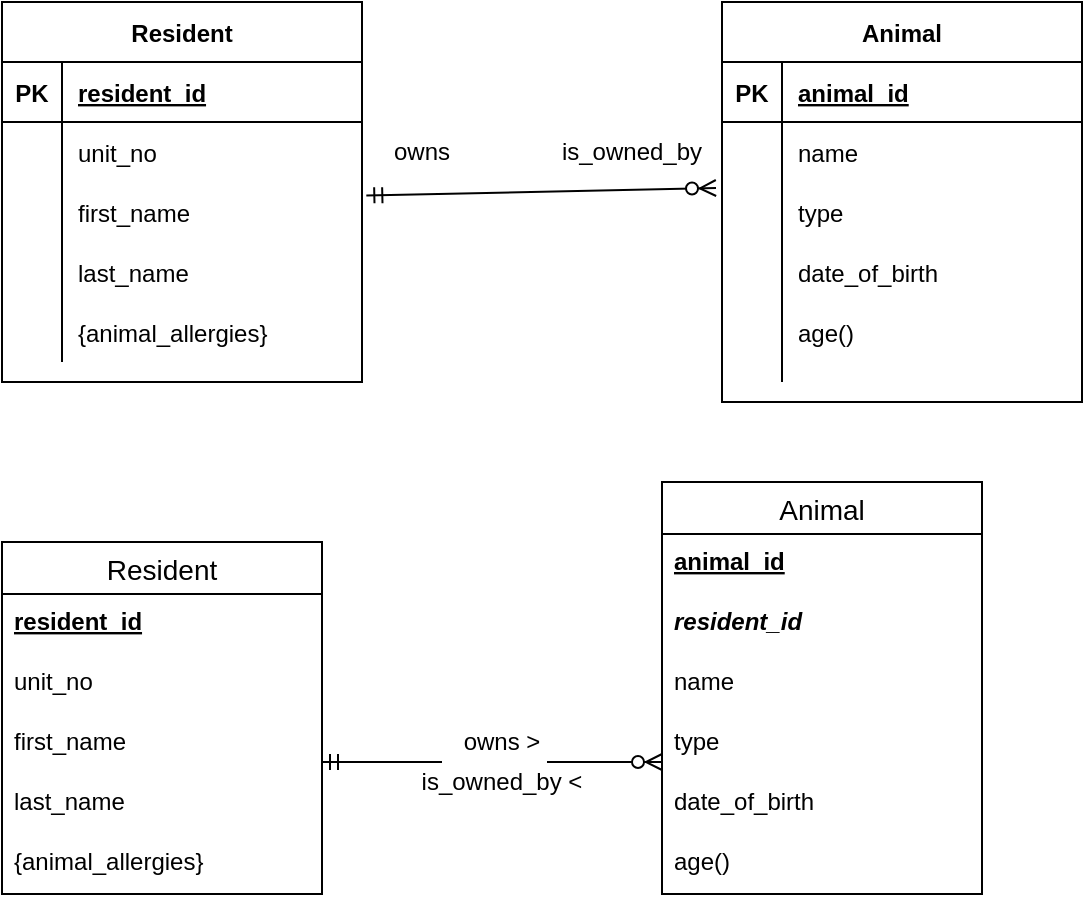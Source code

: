 <mxfile version="14.6.6" type="github">
  <diagram id="R2lEEEUBdFMjLlhIrx00" name="Page-1">
    <mxGraphModel dx="653" dy="369" grid="1" gridSize="10" guides="1" tooltips="1" connect="1" arrows="1" fold="1" page="1" pageScale="1" pageWidth="850" pageHeight="1100" math="0" shadow="0" extFonts="Permanent Marker^https://fonts.googleapis.com/css?family=Permanent+Marker">
      <root>
        <mxCell id="0" />
        <mxCell id="1" parent="0" />
        <mxCell id="n02JNGyOegxktcWf0wq8-32" value="" style="group" vertex="1" connectable="0" parent="1">
          <mxGeometry x="90" y="100" width="180" height="190" as="geometry" />
        </mxCell>
        <mxCell id="n02JNGyOegxktcWf0wq8-1" value="Resident" style="shape=table;startSize=30;container=1;collapsible=1;childLayout=tableLayout;fixedRows=1;rowLines=0;fontStyle=1;align=center;resizeLast=1;" vertex="1" parent="n02JNGyOegxktcWf0wq8-32">
          <mxGeometry width="180" height="190" as="geometry" />
        </mxCell>
        <mxCell id="n02JNGyOegxktcWf0wq8-2" value="" style="shape=partialRectangle;collapsible=0;dropTarget=0;pointerEvents=0;fillColor=none;top=0;left=0;bottom=1;right=0;points=[[0,0.5],[1,0.5]];portConstraint=eastwest;" vertex="1" parent="n02JNGyOegxktcWf0wq8-1">
          <mxGeometry y="30" width="180" height="30" as="geometry" />
        </mxCell>
        <mxCell id="n02JNGyOegxktcWf0wq8-3" value="PK" style="shape=partialRectangle;connectable=0;fillColor=none;top=0;left=0;bottom=0;right=0;fontStyle=1;overflow=hidden;" vertex="1" parent="n02JNGyOegxktcWf0wq8-2">
          <mxGeometry width="30" height="30" as="geometry" />
        </mxCell>
        <mxCell id="n02JNGyOegxktcWf0wq8-4" value="resident_id" style="shape=partialRectangle;connectable=0;fillColor=none;top=0;left=0;bottom=0;right=0;align=left;spacingLeft=6;fontStyle=5;overflow=hidden;" vertex="1" parent="n02JNGyOegxktcWf0wq8-2">
          <mxGeometry x="30" width="150" height="30" as="geometry" />
        </mxCell>
        <mxCell id="n02JNGyOegxktcWf0wq8-5" value="" style="shape=partialRectangle;collapsible=0;dropTarget=0;pointerEvents=0;fillColor=none;top=0;left=0;bottom=0;right=0;points=[[0,0.5],[1,0.5]];portConstraint=eastwest;" vertex="1" parent="n02JNGyOegxktcWf0wq8-1">
          <mxGeometry y="60" width="180" height="30" as="geometry" />
        </mxCell>
        <mxCell id="n02JNGyOegxktcWf0wq8-6" value="" style="shape=partialRectangle;connectable=0;fillColor=none;top=0;left=0;bottom=0;right=0;editable=1;overflow=hidden;" vertex="1" parent="n02JNGyOegxktcWf0wq8-5">
          <mxGeometry width="30" height="30" as="geometry" />
        </mxCell>
        <mxCell id="n02JNGyOegxktcWf0wq8-7" value="unit_no" style="shape=partialRectangle;connectable=0;fillColor=none;top=0;left=0;bottom=0;right=0;align=left;spacingLeft=6;overflow=hidden;" vertex="1" parent="n02JNGyOegxktcWf0wq8-5">
          <mxGeometry x="30" width="150" height="30" as="geometry" />
        </mxCell>
        <mxCell id="n02JNGyOegxktcWf0wq8-8" value="" style="shape=partialRectangle;collapsible=0;dropTarget=0;pointerEvents=0;fillColor=none;top=0;left=0;bottom=0;right=0;points=[[0,0.5],[1,0.5]];portConstraint=eastwest;" vertex="1" parent="n02JNGyOegxktcWf0wq8-1">
          <mxGeometry y="90" width="180" height="30" as="geometry" />
        </mxCell>
        <mxCell id="n02JNGyOegxktcWf0wq8-9" value="" style="shape=partialRectangle;connectable=0;fillColor=none;top=0;left=0;bottom=0;right=0;editable=1;overflow=hidden;" vertex="1" parent="n02JNGyOegxktcWf0wq8-8">
          <mxGeometry width="30" height="30" as="geometry" />
        </mxCell>
        <mxCell id="n02JNGyOegxktcWf0wq8-10" value="first_name" style="shape=partialRectangle;connectable=0;fillColor=none;top=0;left=0;bottom=0;right=0;align=left;spacingLeft=6;overflow=hidden;" vertex="1" parent="n02JNGyOegxktcWf0wq8-8">
          <mxGeometry x="30" width="150" height="30" as="geometry" />
        </mxCell>
        <mxCell id="n02JNGyOegxktcWf0wq8-11" value="" style="shape=partialRectangle;collapsible=0;dropTarget=0;pointerEvents=0;fillColor=none;top=0;left=0;bottom=0;right=0;points=[[0,0.5],[1,0.5]];portConstraint=eastwest;" vertex="1" parent="n02JNGyOegxktcWf0wq8-1">
          <mxGeometry y="120" width="180" height="60" as="geometry" />
        </mxCell>
        <mxCell id="n02JNGyOegxktcWf0wq8-12" value="" style="shape=partialRectangle;connectable=0;fillColor=none;top=0;left=0;bottom=0;right=0;editable=1;overflow=hidden;" vertex="1" parent="n02JNGyOegxktcWf0wq8-11">
          <mxGeometry width="30" height="60" as="geometry" />
        </mxCell>
        <mxCell id="n02JNGyOegxktcWf0wq8-13" value="" style="shape=partialRectangle;connectable=0;fillColor=none;top=0;left=0;bottom=0;right=0;align=left;spacingLeft=6;overflow=hidden;" vertex="1" parent="n02JNGyOegxktcWf0wq8-11">
          <mxGeometry x="30" width="150" height="60" as="geometry" />
        </mxCell>
        <mxCell id="n02JNGyOegxktcWf0wq8-15" value="last_name" style="shape=partialRectangle;connectable=0;fillColor=none;top=0;left=0;bottom=0;right=0;align=left;spacingLeft=6;overflow=hidden;" vertex="1" parent="n02JNGyOegxktcWf0wq8-32">
          <mxGeometry x="30" y="120" width="150" height="30" as="geometry" />
        </mxCell>
        <mxCell id="n02JNGyOegxktcWf0wq8-16" value="{animal_allergies}" style="shape=partialRectangle;connectable=0;fillColor=none;top=0;left=0;bottom=0;right=0;align=left;spacingLeft=6;overflow=hidden;" vertex="1" parent="n02JNGyOegxktcWf0wq8-32">
          <mxGeometry x="30" y="150" width="150" height="30" as="geometry" />
        </mxCell>
        <mxCell id="n02JNGyOegxktcWf0wq8-33" value="" style="group" vertex="1" connectable="0" parent="1">
          <mxGeometry x="450" y="100" width="180" height="200" as="geometry" />
        </mxCell>
        <mxCell id="n02JNGyOegxktcWf0wq8-17" value="Animal" style="shape=table;startSize=30;container=1;collapsible=1;childLayout=tableLayout;fixedRows=1;rowLines=0;fontStyle=1;align=center;resizeLast=1;" vertex="1" parent="n02JNGyOegxktcWf0wq8-33">
          <mxGeometry width="180" height="200" as="geometry" />
        </mxCell>
        <mxCell id="n02JNGyOegxktcWf0wq8-18" value="" style="shape=partialRectangle;collapsible=0;dropTarget=0;pointerEvents=0;fillColor=none;top=0;left=0;bottom=1;right=0;points=[[0,0.5],[1,0.5]];portConstraint=eastwest;" vertex="1" parent="n02JNGyOegxktcWf0wq8-17">
          <mxGeometry y="30" width="180" height="30" as="geometry" />
        </mxCell>
        <mxCell id="n02JNGyOegxktcWf0wq8-19" value="PK" style="shape=partialRectangle;connectable=0;fillColor=none;top=0;left=0;bottom=0;right=0;fontStyle=1;overflow=hidden;" vertex="1" parent="n02JNGyOegxktcWf0wq8-18">
          <mxGeometry width="30" height="30" as="geometry" />
        </mxCell>
        <mxCell id="n02JNGyOegxktcWf0wq8-20" value="animal_id" style="shape=partialRectangle;connectable=0;fillColor=none;top=0;left=0;bottom=0;right=0;align=left;spacingLeft=6;fontStyle=5;overflow=hidden;" vertex="1" parent="n02JNGyOegxktcWf0wq8-18">
          <mxGeometry x="30" width="150" height="30" as="geometry" />
        </mxCell>
        <mxCell id="n02JNGyOegxktcWf0wq8-21" value="" style="shape=partialRectangle;collapsible=0;dropTarget=0;pointerEvents=0;fillColor=none;top=0;left=0;bottom=0;right=0;points=[[0,0.5],[1,0.5]];portConstraint=eastwest;" vertex="1" parent="n02JNGyOegxktcWf0wq8-17">
          <mxGeometry y="60" width="180" height="30" as="geometry" />
        </mxCell>
        <mxCell id="n02JNGyOegxktcWf0wq8-22" value="" style="shape=partialRectangle;connectable=0;fillColor=none;top=0;left=0;bottom=0;right=0;editable=1;overflow=hidden;" vertex="1" parent="n02JNGyOegxktcWf0wq8-21">
          <mxGeometry width="30" height="30" as="geometry" />
        </mxCell>
        <mxCell id="n02JNGyOegxktcWf0wq8-23" value="name" style="shape=partialRectangle;connectable=0;fillColor=none;top=0;left=0;bottom=0;right=0;align=left;spacingLeft=6;overflow=hidden;" vertex="1" parent="n02JNGyOegxktcWf0wq8-21">
          <mxGeometry x="30" width="150" height="30" as="geometry" />
        </mxCell>
        <mxCell id="n02JNGyOegxktcWf0wq8-24" value="" style="shape=partialRectangle;collapsible=0;dropTarget=0;pointerEvents=0;fillColor=none;top=0;left=0;bottom=0;right=0;points=[[0,0.5],[1,0.5]];portConstraint=eastwest;" vertex="1" parent="n02JNGyOegxktcWf0wq8-17">
          <mxGeometry y="90" width="180" height="30" as="geometry" />
        </mxCell>
        <mxCell id="n02JNGyOegxktcWf0wq8-25" value="" style="shape=partialRectangle;connectable=0;fillColor=none;top=0;left=0;bottom=0;right=0;editable=1;overflow=hidden;" vertex="1" parent="n02JNGyOegxktcWf0wq8-24">
          <mxGeometry width="30" height="30" as="geometry" />
        </mxCell>
        <mxCell id="n02JNGyOegxktcWf0wq8-26" value="type" style="shape=partialRectangle;connectable=0;fillColor=none;top=0;left=0;bottom=0;right=0;align=left;spacingLeft=6;overflow=hidden;" vertex="1" parent="n02JNGyOegxktcWf0wq8-24">
          <mxGeometry x="30" width="150" height="30" as="geometry" />
        </mxCell>
        <mxCell id="n02JNGyOegxktcWf0wq8-27" value="" style="shape=partialRectangle;collapsible=0;dropTarget=0;pointerEvents=0;fillColor=none;top=0;left=0;bottom=0;right=0;points=[[0,0.5],[1,0.5]];portConstraint=eastwest;" vertex="1" parent="n02JNGyOegxktcWf0wq8-17">
          <mxGeometry y="120" width="180" height="70" as="geometry" />
        </mxCell>
        <mxCell id="n02JNGyOegxktcWf0wq8-28" value="" style="shape=partialRectangle;connectable=0;fillColor=none;top=0;left=0;bottom=0;right=0;editable=1;overflow=hidden;" vertex="1" parent="n02JNGyOegxktcWf0wq8-27">
          <mxGeometry width="30" height="70" as="geometry" />
        </mxCell>
        <mxCell id="n02JNGyOegxktcWf0wq8-29" value="" style="shape=partialRectangle;connectable=0;fillColor=none;top=0;left=0;bottom=0;right=0;align=left;spacingLeft=6;overflow=hidden;" vertex="1" parent="n02JNGyOegxktcWf0wq8-27">
          <mxGeometry x="30" width="150" height="70" as="geometry" />
        </mxCell>
        <mxCell id="n02JNGyOegxktcWf0wq8-30" value="date_of_birth" style="shape=partialRectangle;connectable=0;fillColor=none;top=0;left=0;bottom=0;right=0;align=left;spacingLeft=6;overflow=hidden;" vertex="1" parent="n02JNGyOegxktcWf0wq8-33">
          <mxGeometry x="30" y="120" width="150" height="30" as="geometry" />
        </mxCell>
        <mxCell id="n02JNGyOegxktcWf0wq8-31" value="age()" style="shape=partialRectangle;connectable=0;fillColor=none;top=0;left=0;bottom=0;right=0;align=left;spacingLeft=6;overflow=hidden;" vertex="1" parent="n02JNGyOegxktcWf0wq8-33">
          <mxGeometry x="30" y="150" width="150" height="30" as="geometry" />
        </mxCell>
        <mxCell id="n02JNGyOegxktcWf0wq8-34" value="" style="endArrow=ERzeroToMany;html=1;exitX=1.012;exitY=0.225;exitDx=0;exitDy=0;exitPerimeter=0;endFill=1;startArrow=ERmandOne;startFill=0;" edge="1" parent="1" source="n02JNGyOegxktcWf0wq8-8">
          <mxGeometry width="50" height="50" relative="1" as="geometry">
            <mxPoint x="280" y="199" as="sourcePoint" />
            <mxPoint x="447" y="193" as="targetPoint" />
          </mxGeometry>
        </mxCell>
        <mxCell id="n02JNGyOegxktcWf0wq8-35" value="owns" style="text;html=1;strokeColor=none;fillColor=none;align=center;verticalAlign=middle;whiteSpace=wrap;rounded=0;" vertex="1" parent="1">
          <mxGeometry x="280" y="165" width="40" height="20" as="geometry" />
        </mxCell>
        <mxCell id="n02JNGyOegxktcWf0wq8-36" value="is_owned_by" style="text;html=1;strokeColor=none;fillColor=none;align=center;verticalAlign=middle;whiteSpace=wrap;rounded=0;" vertex="1" parent="1">
          <mxGeometry x="385" y="165" width="40" height="20" as="geometry" />
        </mxCell>
        <mxCell id="n02JNGyOegxktcWf0wq8-37" value="Resident" style="swimlane;fontStyle=0;childLayout=stackLayout;horizontal=1;startSize=26;horizontalStack=0;resizeParent=1;resizeParentMax=0;resizeLast=0;collapsible=1;marginBottom=0;align=center;fontSize=14;" vertex="1" parent="1">
          <mxGeometry x="90" y="370" width="160" height="176" as="geometry" />
        </mxCell>
        <mxCell id="n02JNGyOegxktcWf0wq8-38" value="resident_id" style="text;strokeColor=none;fillColor=none;spacingLeft=4;spacingRight=4;overflow=hidden;rotatable=0;points=[[0,0.5],[1,0.5]];portConstraint=eastwest;fontSize=12;fontStyle=5" vertex="1" parent="n02JNGyOegxktcWf0wq8-37">
          <mxGeometry y="26" width="160" height="30" as="geometry" />
        </mxCell>
        <mxCell id="n02JNGyOegxktcWf0wq8-41" value="unit_no" style="text;strokeColor=none;fillColor=none;spacingLeft=4;spacingRight=4;overflow=hidden;rotatable=0;points=[[0,0.5],[1,0.5]];portConstraint=eastwest;fontSize=12;" vertex="1" parent="n02JNGyOegxktcWf0wq8-37">
          <mxGeometry y="56" width="160" height="30" as="geometry" />
        </mxCell>
        <mxCell id="n02JNGyOegxktcWf0wq8-39" value="first_name" style="text;strokeColor=none;fillColor=none;spacingLeft=4;spacingRight=4;overflow=hidden;rotatable=0;points=[[0,0.5],[1,0.5]];portConstraint=eastwest;fontSize=12;" vertex="1" parent="n02JNGyOegxktcWf0wq8-37">
          <mxGeometry y="86" width="160" height="30" as="geometry" />
        </mxCell>
        <mxCell id="n02JNGyOegxktcWf0wq8-40" value="last_name" style="text;strokeColor=none;fillColor=none;spacingLeft=4;spacingRight=4;overflow=hidden;rotatable=0;points=[[0,0.5],[1,0.5]];portConstraint=eastwest;fontSize=12;" vertex="1" parent="n02JNGyOegxktcWf0wq8-37">
          <mxGeometry y="116" width="160" height="30" as="geometry" />
        </mxCell>
        <mxCell id="n02JNGyOegxktcWf0wq8-42" value="{animal_allergies}" style="text;strokeColor=none;fillColor=none;spacingLeft=4;spacingRight=4;overflow=hidden;rotatable=0;points=[[0,0.5],[1,0.5]];portConstraint=eastwest;fontSize=12;" vertex="1" parent="n02JNGyOegxktcWf0wq8-37">
          <mxGeometry y="146" width="160" height="30" as="geometry" />
        </mxCell>
        <mxCell id="n02JNGyOegxktcWf0wq8-44" value="Animal" style="swimlane;fontStyle=0;childLayout=stackLayout;horizontal=1;startSize=26;horizontalStack=0;resizeParent=1;resizeParentMax=0;resizeLast=0;collapsible=1;marginBottom=0;align=center;fontSize=14;" vertex="1" parent="1">
          <mxGeometry x="420" y="340" width="160" height="206" as="geometry" />
        </mxCell>
        <mxCell id="n02JNGyOegxktcWf0wq8-45" value="animal_id" style="text;strokeColor=none;fillColor=none;spacingLeft=4;spacingRight=4;overflow=hidden;rotatable=0;points=[[0,0.5],[1,0.5]];portConstraint=eastwest;fontSize=12;fontStyle=5" vertex="1" parent="n02JNGyOegxktcWf0wq8-44">
          <mxGeometry y="26" width="160" height="30" as="geometry" />
        </mxCell>
        <mxCell id="n02JNGyOegxktcWf0wq8-46" value="resident_id" style="text;strokeColor=none;fillColor=none;spacingLeft=4;spacingRight=4;overflow=hidden;rotatable=0;points=[[0,0.5],[1,0.5]];portConstraint=eastwest;fontSize=12;fontStyle=3" vertex="1" parent="n02JNGyOegxktcWf0wq8-44">
          <mxGeometry y="56" width="160" height="30" as="geometry" />
        </mxCell>
        <mxCell id="n02JNGyOegxktcWf0wq8-47" value="name" style="text;strokeColor=none;fillColor=none;spacingLeft=4;spacingRight=4;overflow=hidden;rotatable=0;points=[[0,0.5],[1,0.5]];portConstraint=eastwest;fontSize=12;" vertex="1" parent="n02JNGyOegxktcWf0wq8-44">
          <mxGeometry y="86" width="160" height="30" as="geometry" />
        </mxCell>
        <mxCell id="n02JNGyOegxktcWf0wq8-48" value="type" style="text;strokeColor=none;fillColor=none;spacingLeft=4;spacingRight=4;overflow=hidden;rotatable=0;points=[[0,0.5],[1,0.5]];portConstraint=eastwest;fontSize=12;" vertex="1" parent="n02JNGyOegxktcWf0wq8-44">
          <mxGeometry y="116" width="160" height="30" as="geometry" />
        </mxCell>
        <mxCell id="n02JNGyOegxktcWf0wq8-49" value="date_of_birth" style="text;strokeColor=none;fillColor=none;spacingLeft=4;spacingRight=4;overflow=hidden;rotatable=0;points=[[0,0.5],[1,0.5]];portConstraint=eastwest;fontSize=12;" vertex="1" parent="n02JNGyOegxktcWf0wq8-44">
          <mxGeometry y="146" width="160" height="30" as="geometry" />
        </mxCell>
        <mxCell id="n02JNGyOegxktcWf0wq8-50" value="age()" style="text;strokeColor=none;fillColor=none;spacingLeft=4;spacingRight=4;overflow=hidden;rotatable=0;points=[[0,0.5],[1,0.5]];portConstraint=eastwest;fontSize=12;" vertex="1" parent="n02JNGyOegxktcWf0wq8-44">
          <mxGeometry y="176" width="160" height="30" as="geometry" />
        </mxCell>
        <mxCell id="n02JNGyOegxktcWf0wq8-51" value="" style="endArrow=none;html=1;startArrow=ERmandOne;startFill=0;" edge="1" parent="1">
          <mxGeometry width="50" height="50" relative="1" as="geometry">
            <mxPoint x="250" y="480" as="sourcePoint" />
            <mxPoint x="310" y="480" as="targetPoint" />
            <Array as="points">
              <mxPoint x="280" y="480" />
            </Array>
          </mxGeometry>
        </mxCell>
        <mxCell id="n02JNGyOegxktcWf0wq8-52" value="owns &amp;gt;" style="text;html=1;strokeColor=none;fillColor=none;align=center;verticalAlign=middle;whiteSpace=wrap;rounded=0;" vertex="1" parent="1">
          <mxGeometry x="310" y="460" width="60" height="20" as="geometry" />
        </mxCell>
        <mxCell id="n02JNGyOegxktcWf0wq8-53" value="is_owned_by &amp;lt;" style="text;html=1;strokeColor=none;fillColor=none;align=center;verticalAlign=middle;whiteSpace=wrap;rounded=0;" vertex="1" parent="1">
          <mxGeometry x="295" y="480" width="90" height="20" as="geometry" />
        </mxCell>
        <mxCell id="n02JNGyOegxktcWf0wq8-54" value="" style="endArrow=ERzeroToMany;html=1;endFill=1;exitX=0.75;exitY=0;exitDx=0;exitDy=0;" edge="1" parent="1" source="n02JNGyOegxktcWf0wq8-53">
          <mxGeometry width="50" height="50" relative="1" as="geometry">
            <mxPoint x="370" y="480" as="sourcePoint" />
            <mxPoint x="420" y="480" as="targetPoint" />
          </mxGeometry>
        </mxCell>
      </root>
    </mxGraphModel>
  </diagram>
</mxfile>
